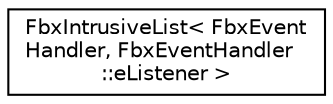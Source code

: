 digraph "クラス階層図"
{
  edge [fontname="Helvetica",fontsize="10",labelfontname="Helvetica",labelfontsize="10"];
  node [fontname="Helvetica",fontsize="10",shape=record];
  rankdir="LR";
  Node0 [label="FbxIntrusiveList\< FbxEvent\lHandler, FbxEventHandler\l::eListener \>",height=0.2,width=0.4,color="black", fillcolor="white", style="filled",URL="$class_fbx_intrusive_list.html"];
}
